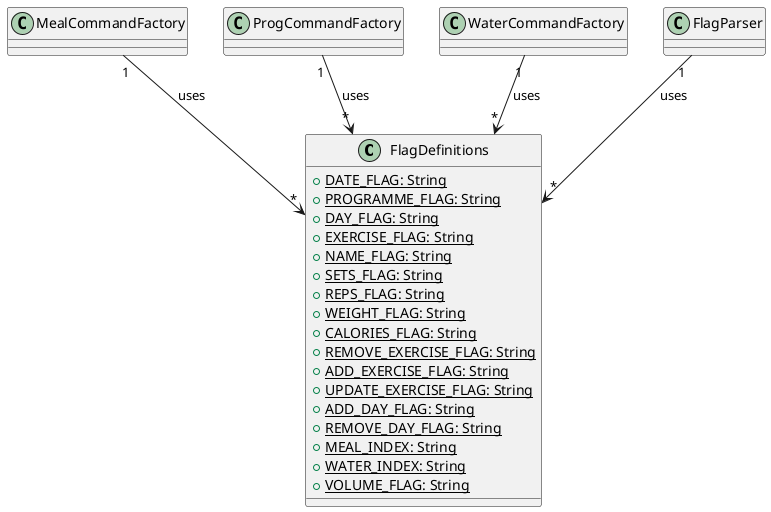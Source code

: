 @startuml

class FlagDefinitions {
  + <u>DATE_FLAG: String
  + <u>PROGRAMME_FLAG: String
  + <u>DAY_FLAG: String
  + <u>EXERCISE_FLAG: String
  + <u>NAME_FLAG: String
  + <u>SETS_FLAG: String
  + <u>REPS_FLAG: String
  + <u>WEIGHT_FLAG: String
  + <u>CALORIES_FLAG: String
  + <u>REMOVE_EXERCISE_FLAG: String
  + <u>ADD_EXERCISE_FLAG: String
  + <u>UPDATE_EXERCISE_FLAG: String
  + <u>ADD_DAY_FLAG: String
  + <u>REMOVE_DAY_FLAG: String
  + <u>MEAL_INDEX: String
  + <u>WATER_INDEX: String
  + <u>VOLUME_FLAG: String
}

MealCommandFactory "1" --> "*" FlagDefinitions : uses
ProgCommandFactory "1" --> "*" FlagDefinitions : uses
WaterCommandFactory "1" --> "*" FlagDefinitions : uses
FlagParser "1" --> "*" FlagDefinitions : uses

@enduml